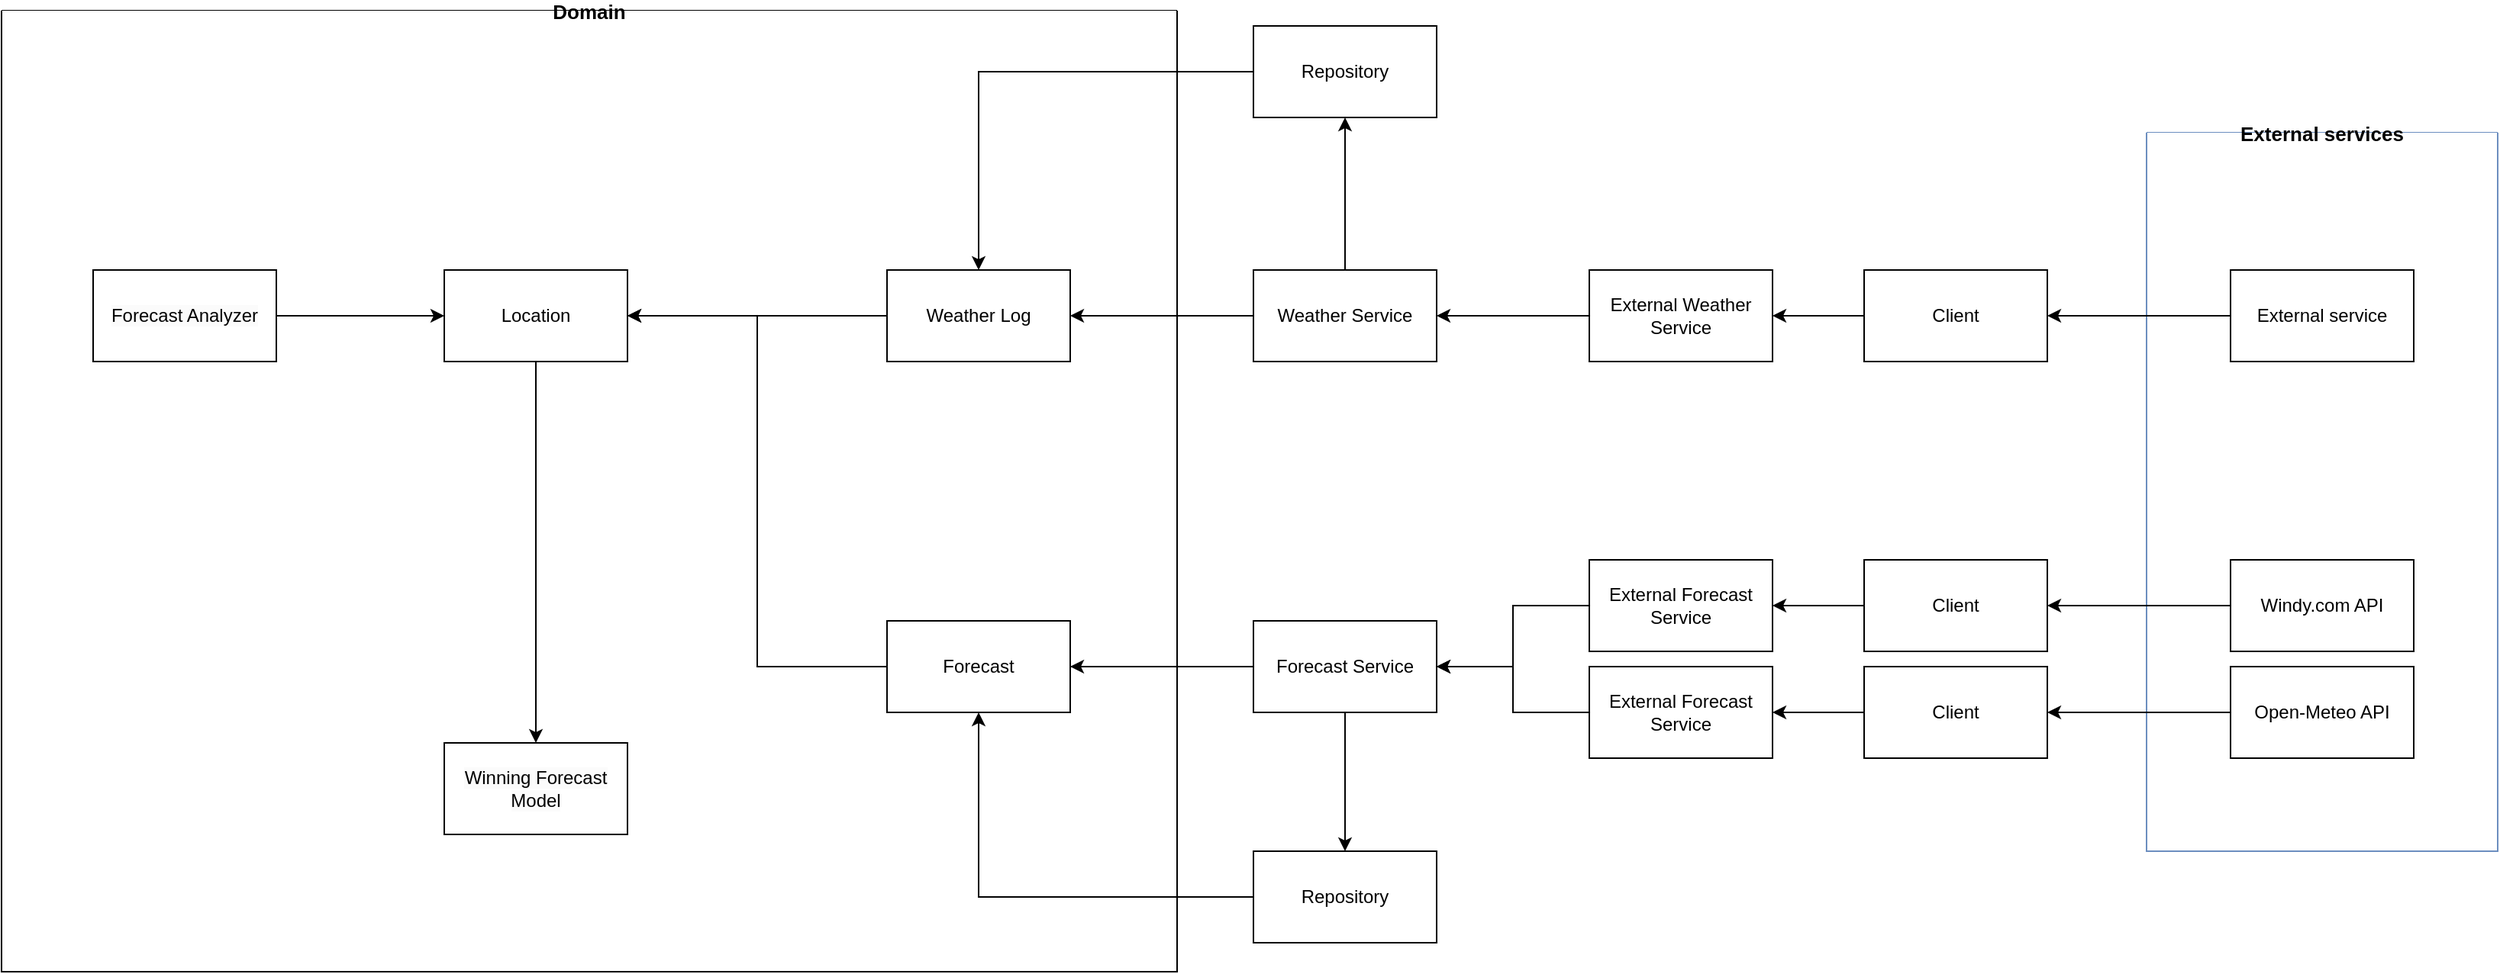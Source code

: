 <mxfile version="21.1.1" type="github">
  <diagram name="Page-1" id="wmfxVPZ1m457p1EoWqQt">
    <mxGraphModel dx="3168" dy="926" grid="1" gridSize="10" guides="1" tooltips="1" connect="1" arrows="1" fold="1" page="1" pageScale="1" pageWidth="1654" pageHeight="2336" math="0" shadow="0">
      <root>
        <mxCell id="0" />
        <mxCell id="1" parent="0" />
        <mxCell id="QLtbPvFlY4heQ3QX22l2-26" value="Domain" style="swimlane;startSize=0;swimlaneFillColor=default;glass=0;rounded=0;fontSize=13;fillStyle=solid;shadow=0;swimlaneLine=1;" parent="1" vertex="1">
          <mxGeometry x="-80" y="40" width="770" height="630" as="geometry">
            <mxRectangle x="-80" y="40" width="90" height="30" as="alternateBounds" />
          </mxGeometry>
        </mxCell>
        <mxCell id="qKykup-3dXh9ixy-_5rT-8" value="" style="edgeStyle=orthogonalEdgeStyle;rounded=0;orthogonalLoop=1;jettySize=auto;html=1;" edge="1" parent="QLtbPvFlY4heQ3QX22l2-26" source="qKykup-3dXh9ixy-_5rT-2" target="qKykup-3dXh9ixy-_5rT-7">
          <mxGeometry relative="1" as="geometry" />
        </mxCell>
        <mxCell id="qKykup-3dXh9ixy-_5rT-2" value="Location" style="rounded=0;whiteSpace=wrap;html=1;" vertex="1" parent="QLtbPvFlY4heQ3QX22l2-26">
          <mxGeometry x="290" y="170" width="120" height="60" as="geometry" />
        </mxCell>
        <mxCell id="qKykup-3dXh9ixy-_5rT-7" value="&lt;meta charset=&quot;utf-8&quot;&gt;&lt;span style=&quot;color: rgb(0, 0, 0); font-family: Helvetica; font-size: 12px; font-style: normal; font-variant-ligatures: normal; font-variant-caps: normal; font-weight: 400; letter-spacing: normal; orphans: 2; text-align: center; text-indent: 0px; text-transform: none; widows: 2; word-spacing: 0px; -webkit-text-stroke-width: 0px; background-color: rgb(251, 251, 251); text-decoration-thickness: initial; text-decoration-style: initial; text-decoration-color: initial; float: none; display: inline !important;&quot;&gt;Winning Forecast Model&lt;/span&gt;" style="whiteSpace=wrap;html=1;rounded=0;" vertex="1" parent="QLtbPvFlY4heQ3QX22l2-26">
          <mxGeometry x="290" y="480" width="120" height="60" as="geometry" />
        </mxCell>
        <mxCell id="qKykup-3dXh9ixy-_5rT-10" style="edgeStyle=orthogonalEdgeStyle;rounded=0;orthogonalLoop=1;jettySize=auto;html=1;entryX=1;entryY=0.5;entryDx=0;entryDy=0;" edge="1" parent="QLtbPvFlY4heQ3QX22l2-26" source="qKykup-3dXh9ixy-_5rT-9" target="qKykup-3dXh9ixy-_5rT-2">
          <mxGeometry relative="1" as="geometry">
            <mxPoint x="260" y="220" as="targetPoint" />
          </mxGeometry>
        </mxCell>
        <mxCell id="qKykup-3dXh9ixy-_5rT-9" value="Weather Log" style="rounded=0;whiteSpace=wrap;html=1;" vertex="1" parent="QLtbPvFlY4heQ3QX22l2-26">
          <mxGeometry x="580" y="170" width="120" height="60" as="geometry" />
        </mxCell>
        <mxCell id="qKykup-3dXh9ixy-_5rT-20" style="edgeStyle=orthogonalEdgeStyle;rounded=0;orthogonalLoop=1;jettySize=auto;html=1;" edge="1" parent="QLtbPvFlY4heQ3QX22l2-26" source="qKykup-3dXh9ixy-_5rT-14" target="qKykup-3dXh9ixy-_5rT-2">
          <mxGeometry relative="1" as="geometry" />
        </mxCell>
        <mxCell id="qKykup-3dXh9ixy-_5rT-14" value="&lt;span style=&quot;color: rgb(0, 0, 0); font-family: Helvetica; font-size: 12px; font-style: normal; font-variant-ligatures: normal; font-variant-caps: normal; font-weight: 400; letter-spacing: normal; orphans: 2; text-align: center; text-indent: 0px; text-transform: none; widows: 2; word-spacing: 0px; -webkit-text-stroke-width: 0px; background-color: rgb(251, 251, 251); text-decoration-thickness: initial; text-decoration-style: initial; text-decoration-color: initial; float: none; display: inline !important;&quot;&gt;Forecast Analyzer&lt;/span&gt;" style="whiteSpace=wrap;html=1;rounded=0;" vertex="1" parent="QLtbPvFlY4heQ3QX22l2-26">
          <mxGeometry x="60" y="170" width="120" height="60" as="geometry" />
        </mxCell>
        <mxCell id="QLtbPvFlY4heQ3QX22l2-1" value="Forecast" style="rounded=0;whiteSpace=wrap;html=1;" parent="QLtbPvFlY4heQ3QX22l2-26" vertex="1">
          <mxGeometry x="580" y="400" width="120" height="60" as="geometry" />
        </mxCell>
        <mxCell id="qKykup-3dXh9ixy-_5rT-13" style="edgeStyle=orthogonalEdgeStyle;rounded=0;orthogonalLoop=1;jettySize=auto;html=1;entryX=1;entryY=0.5;entryDx=0;entryDy=0;" edge="1" parent="QLtbPvFlY4heQ3QX22l2-26" source="QLtbPvFlY4heQ3QX22l2-1" target="qKykup-3dXh9ixy-_5rT-2">
          <mxGeometry relative="1" as="geometry" />
        </mxCell>
        <mxCell id="QLtbPvFlY4heQ3QX22l2-13" value="" style="edgeStyle=orthogonalEdgeStyle;rounded=0;orthogonalLoop=1;jettySize=auto;html=1;" parent="1" source="QLtbPvFlY4heQ3QX22l2-1" target="QLtbPvFlY4heQ3QX22l2-12" edge="1">
          <mxGeometry relative="1" as="geometry" />
        </mxCell>
        <mxCell id="7hdUpRDUTbtbY3VbKiZb-3" value="External services" style="swimlane;startSize=0;swimlaneFillColor=default;glass=0;rounded=0;fontSize=13;fillColor=#dae8fc;strokeColor=#6c8ebf;fillStyle=auto;" parent="1" vertex="1">
          <mxGeometry x="1325" y="120" width="230" height="471" as="geometry">
            <mxRectangle x="1325" y="120" width="150" height="30" as="alternateBounds" />
          </mxGeometry>
        </mxCell>
        <mxCell id="QLtbPvFlY4heQ3QX22l2-4" value="" style="edgeStyle=orthogonalEdgeStyle;rounded=0;orthogonalLoop=1;jettySize=auto;html=1;" parent="1" source="QLtbPvFlY4heQ3QX22l2-2" target="QLtbPvFlY4heQ3QX22l2-3" edge="1">
          <mxGeometry relative="1" as="geometry" />
        </mxCell>
        <mxCell id="QLtbPvFlY4heQ3QX22l2-2" value="Client" style="rounded=0;whiteSpace=wrap;html=1;" parent="1" vertex="1">
          <mxGeometry x="1140" y="400" width="120" height="60" as="geometry" />
        </mxCell>
        <mxCell id="QLtbPvFlY4heQ3QX22l2-6" value="" style="edgeStyle=orthogonalEdgeStyle;rounded=0;orthogonalLoop=1;jettySize=auto;html=1;entryX=1;entryY=0.5;entryDx=0;entryDy=0;" parent="1" source="QLtbPvFlY4heQ3QX22l2-3" target="QLtbPvFlY4heQ3QX22l2-5" edge="1">
          <mxGeometry relative="1" as="geometry">
            <mxPoint x="880" y="620" as="targetPoint" />
          </mxGeometry>
        </mxCell>
        <mxCell id="QLtbPvFlY4heQ3QX22l2-3" value="External Forecast Service" style="rounded=0;whiteSpace=wrap;html=1;" parent="1" vertex="1">
          <mxGeometry x="960" y="400" width="120" height="60" as="geometry" />
        </mxCell>
        <mxCell id="QLtbPvFlY4heQ3QX22l2-11" style="edgeStyle=orthogonalEdgeStyle;rounded=0;orthogonalLoop=1;jettySize=auto;html=1;entryX=1;entryY=0.5;entryDx=0;entryDy=0;" parent="1" source="QLtbPvFlY4heQ3QX22l2-5" target="QLtbPvFlY4heQ3QX22l2-1" edge="1">
          <mxGeometry relative="1" as="geometry" />
        </mxCell>
        <mxCell id="QLtbPvFlY4heQ3QX22l2-5" value="Forecast Service" style="whiteSpace=wrap;html=1;rounded=0;" parent="1" vertex="1">
          <mxGeometry x="740" y="440" width="120" height="60" as="geometry" />
        </mxCell>
        <mxCell id="QLtbPvFlY4heQ3QX22l2-7" value="" style="edgeStyle=orthogonalEdgeStyle;rounded=0;orthogonalLoop=1;jettySize=auto;html=1;" parent="1" source="QLtbPvFlY4heQ3QX22l2-8" target="QLtbPvFlY4heQ3QX22l2-9" edge="1">
          <mxGeometry relative="1" as="geometry" />
        </mxCell>
        <mxCell id="QLtbPvFlY4heQ3QX22l2-8" value="Client" style="rounded=0;whiteSpace=wrap;html=1;" parent="1" vertex="1">
          <mxGeometry x="1140" y="470" width="120" height="60" as="geometry" />
        </mxCell>
        <mxCell id="QLtbPvFlY4heQ3QX22l2-10" style="edgeStyle=orthogonalEdgeStyle;rounded=0;orthogonalLoop=1;jettySize=auto;html=1;entryX=1;entryY=0.5;entryDx=0;entryDy=0;" parent="1" source="QLtbPvFlY4heQ3QX22l2-9" target="QLtbPvFlY4heQ3QX22l2-5" edge="1">
          <mxGeometry relative="1" as="geometry" />
        </mxCell>
        <mxCell id="QLtbPvFlY4heQ3QX22l2-9" value="External Forecast Service" style="rounded=0;whiteSpace=wrap;html=1;" parent="1" vertex="1">
          <mxGeometry x="960" y="470" width="120" height="60" as="geometry" />
        </mxCell>
        <mxCell id="qKykup-3dXh9ixy-_5rT-1" style="edgeStyle=orthogonalEdgeStyle;rounded=0;orthogonalLoop=1;jettySize=auto;html=1;exitX=0;exitY=0.5;exitDx=0;exitDy=0;entryX=0.5;entryY=1;entryDx=0;entryDy=0;" edge="1" parent="1" source="QLtbPvFlY4heQ3QX22l2-12" target="QLtbPvFlY4heQ3QX22l2-1">
          <mxGeometry relative="1" as="geometry" />
        </mxCell>
        <mxCell id="QLtbPvFlY4heQ3QX22l2-12" value="Repository&lt;br&gt;" style="rounded=0;whiteSpace=wrap;html=1;" parent="1" vertex="1">
          <mxGeometry x="740" y="591" width="120" height="60" as="geometry" />
        </mxCell>
        <mxCell id="QLtbPvFlY4heQ3QX22l2-19" style="edgeStyle=orthogonalEdgeStyle;rounded=0;orthogonalLoop=1;jettySize=auto;html=1;entryX=1;entryY=0.5;entryDx=0;entryDy=0;" parent="1" source="QLtbPvFlY4heQ3QX22l2-14" target="qKykup-3dXh9ixy-_5rT-9" edge="1">
          <mxGeometry relative="1" as="geometry">
            <mxPoint x="375" y="300" as="targetPoint" />
          </mxGeometry>
        </mxCell>
        <mxCell id="qKykup-3dXh9ixy-_5rT-18" style="edgeStyle=orthogonalEdgeStyle;rounded=0;orthogonalLoop=1;jettySize=auto;html=1;entryX=0.5;entryY=1;entryDx=0;entryDy=0;" edge="1" parent="1" source="QLtbPvFlY4heQ3QX22l2-14" target="qKykup-3dXh9ixy-_5rT-17">
          <mxGeometry relative="1" as="geometry" />
        </mxCell>
        <mxCell id="QLtbPvFlY4heQ3QX22l2-14" value="Weather Service" style="rounded=0;whiteSpace=wrap;html=1;" parent="1" vertex="1">
          <mxGeometry x="740" y="210" width="120" height="60" as="geometry" />
        </mxCell>
        <mxCell id="QLtbPvFlY4heQ3QX22l2-17" style="edgeStyle=orthogonalEdgeStyle;rounded=0;orthogonalLoop=1;jettySize=auto;html=1;" parent="1" source="QLtbPvFlY4heQ3QX22l2-15" target="QLtbPvFlY4heQ3QX22l2-16" edge="1">
          <mxGeometry relative="1" as="geometry" />
        </mxCell>
        <mxCell id="QLtbPvFlY4heQ3QX22l2-15" value="Client" style="rounded=0;whiteSpace=wrap;html=1;" parent="1" vertex="1">
          <mxGeometry x="1140" y="210" width="120" height="60" as="geometry" />
        </mxCell>
        <mxCell id="QLtbPvFlY4heQ3QX22l2-18" style="edgeStyle=orthogonalEdgeStyle;rounded=0;orthogonalLoop=1;jettySize=auto;html=1;entryX=1;entryY=0.5;entryDx=0;entryDy=0;" parent="1" source="QLtbPvFlY4heQ3QX22l2-16" target="QLtbPvFlY4heQ3QX22l2-14" edge="1">
          <mxGeometry relative="1" as="geometry" />
        </mxCell>
        <mxCell id="QLtbPvFlY4heQ3QX22l2-16" value="External Weather Service" style="rounded=0;whiteSpace=wrap;html=1;" parent="1" vertex="1">
          <mxGeometry x="960" y="210" width="120" height="60" as="geometry" />
        </mxCell>
        <mxCell id="QLtbPvFlY4heQ3QX22l2-30" value="" style="edgeStyle=orthogonalEdgeStyle;rounded=0;orthogonalLoop=1;jettySize=auto;html=1;" parent="1" source="QLtbPvFlY4heQ3QX22l2-29" target="QLtbPvFlY4heQ3QX22l2-2" edge="1">
          <mxGeometry relative="1" as="geometry" />
        </mxCell>
        <mxCell id="QLtbPvFlY4heQ3QX22l2-29" value="Windy.com API" style="rounded=0;whiteSpace=wrap;html=1;" parent="1" vertex="1">
          <mxGeometry x="1380" y="400" width="120" height="60" as="geometry" />
        </mxCell>
        <mxCell id="QLtbPvFlY4heQ3QX22l2-32" value="" style="edgeStyle=orthogonalEdgeStyle;rounded=0;orthogonalLoop=1;jettySize=auto;html=1;" parent="1" source="QLtbPvFlY4heQ3QX22l2-31" target="QLtbPvFlY4heQ3QX22l2-8" edge="1">
          <mxGeometry relative="1" as="geometry" />
        </mxCell>
        <mxCell id="QLtbPvFlY4heQ3QX22l2-31" value="Open-Meteo API" style="rounded=0;whiteSpace=wrap;html=1;" parent="1" vertex="1">
          <mxGeometry x="1380" y="470" width="120" height="60" as="geometry" />
        </mxCell>
        <mxCell id="7hdUpRDUTbtbY3VbKiZb-2" style="edgeStyle=orthogonalEdgeStyle;rounded=0;orthogonalLoop=1;jettySize=auto;html=1;entryX=1;entryY=0.5;entryDx=0;entryDy=0;" parent="1" source="7hdUpRDUTbtbY3VbKiZb-1" target="QLtbPvFlY4heQ3QX22l2-15" edge="1">
          <mxGeometry relative="1" as="geometry" />
        </mxCell>
        <mxCell id="7hdUpRDUTbtbY3VbKiZb-1" value="External service" style="rounded=0;whiteSpace=wrap;html=1;" parent="1" vertex="1">
          <mxGeometry x="1380" y="210" width="120" height="60" as="geometry" />
        </mxCell>
        <mxCell id="qKykup-3dXh9ixy-_5rT-19" style="edgeStyle=orthogonalEdgeStyle;rounded=0;orthogonalLoop=1;jettySize=auto;html=1;entryX=0.5;entryY=0;entryDx=0;entryDy=0;" edge="1" parent="1" source="qKykup-3dXh9ixy-_5rT-17" target="qKykup-3dXh9ixy-_5rT-9">
          <mxGeometry relative="1" as="geometry" />
        </mxCell>
        <mxCell id="qKykup-3dXh9ixy-_5rT-17" value="Repository&lt;br&gt;" style="rounded=0;whiteSpace=wrap;html=1;" vertex="1" parent="1">
          <mxGeometry x="740" y="50" width="120" height="60" as="geometry" />
        </mxCell>
      </root>
    </mxGraphModel>
  </diagram>
</mxfile>
